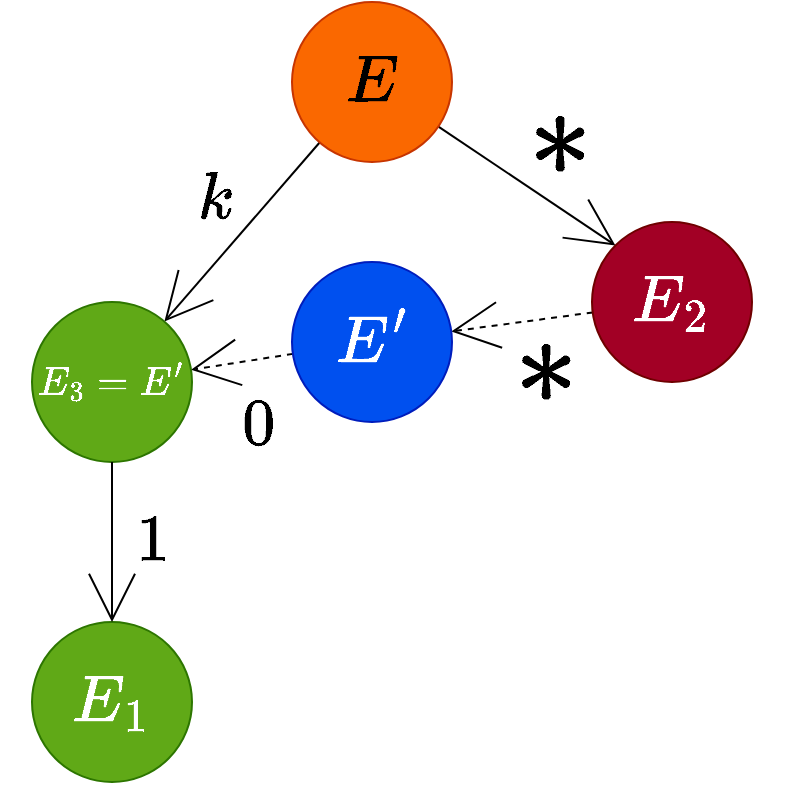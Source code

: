 <mxfile version="20.3.0" type="device"><diagram id="jQioMgZ77aRWDrUcnonD" name="Page-1"><mxGraphModel dx="2067" dy="1239" grid="1" gridSize="10" guides="1" tooltips="1" connect="1" arrows="1" fold="1" page="1" pageScale="1" pageWidth="850" pageHeight="1100" math="1" shadow="0"><root><mxCell id="0"/><mxCell id="1" parent="0"/><mxCell id="2" value="$$k$$" style="rounded=0;orthogonalLoop=1;jettySize=auto;html=1;fontSize=28;endArrow=open;endFill=0;endSize=22;labelBackgroundColor=none;" parent="1" source="4" target="10" edge="1"><mxGeometry x="-0.043" y="-21" relative="1" as="geometry"><mxPoint as="offset"/></mxGeometry></mxCell><mxCell id="3" value="$$*$$" style="edgeStyle=none;orthogonalLoop=1;jettySize=auto;html=1;entryX=0;entryY=0;entryDx=0;entryDy=0;fontSize=54;endArrow=open;endFill=0;endSize=22;labelBackgroundColor=none;" parent="1" source="4" target="8" edge="1"><mxGeometry x="0.009" y="29" relative="1" as="geometry"><mxPoint as="offset"/></mxGeometry></mxCell><mxCell id="4" value="$$E$$" style="ellipse;whiteSpace=wrap;html=1;aspect=fixed;fontSize=28;fillColor=#fa6800;strokeColor=#C73500;fontColor=#000000;" parent="1" vertex="1"><mxGeometry x="140" y="20" width="80" height="80" as="geometry"/></mxCell><mxCell id="5" value="$$0$$" style="edgeStyle=none;orthogonalLoop=1;jettySize=auto;html=1;fontSize=28;endArrow=open;endFill=0;endSize=22;dashed=1;labelBackgroundColor=none;" parent="1" source="9" target="10" edge="1"><mxGeometry x="-0.103" y="33" relative="1" as="geometry"><mxPoint as="offset"/></mxGeometry></mxCell><mxCell id="6" value="$$E_1$$" style="ellipse;whiteSpace=wrap;html=1;aspect=fixed;fontSize=28;fillColor=#60a917;strokeColor=#2D7600;fontColor=#ffffff;" parent="1" vertex="1"><mxGeometry x="10" y="330" width="80" height="80" as="geometry"/></mxCell><mxCell id="7" value="$$*$$" style="edgeStyle=none;orthogonalLoop=1;jettySize=auto;html=1;fontSize=54;endArrow=open;endFill=0;endSize=22;dashed=1;labelBackgroundColor=none;" parent="1" source="8" target="9" edge="1"><mxGeometry x="-0.245" y="23" relative="1" as="geometry"><mxPoint as="offset"/></mxGeometry></mxCell><mxCell id="8" value="$$E_2$$" style="ellipse;whiteSpace=wrap;html=1;aspect=fixed;fontSize=28;fillColor=#a20025;strokeColor=#6F0000;fontColor=#ffffff;" parent="1" vertex="1"><mxGeometry x="290" y="130" width="80" height="80" as="geometry"/></mxCell><mxCell id="9" value="$$E'$$" style="ellipse;whiteSpace=wrap;html=1;aspect=fixed;fontSize=28;fillColor=#0050ef;strokeColor=#001DBC;fontColor=#ffffff;" parent="1" vertex="1"><mxGeometry x="140" y="150" width="80" height="80" as="geometry"/></mxCell><mxCell id="10" value="&lt;font style=&quot;font-size: 17px;&quot;&gt;$$E_3=E'$$&lt;/font&gt;" style="ellipse;whiteSpace=wrap;html=1;aspect=fixed;fontSize=17;fillColor=#60a917;strokeColor=#2D7600;fontColor=#ffffff;" parent="1" vertex="1"><mxGeometry x="10" y="170" width="80" height="80" as="geometry"/></mxCell><mxCell id="12" value="$$1$$" style="rounded=0;orthogonalLoop=1;jettySize=auto;html=1;exitX=0.5;exitY=1;exitDx=0;exitDy=0;entryX=0.5;entryY=0;entryDx=0;entryDy=0;fontSize=28;endArrow=open;endFill=0;endSize=22;labelBackgroundColor=none;" parent="1" source="10" target="6" edge="1"><mxGeometry y="20" relative="1" as="geometry"><mxPoint x="139.996" y="226.564" as="sourcePoint"/><mxPoint x="26.564" y="199.996" as="targetPoint"/><mxPoint as="offset"/></mxGeometry></mxCell></root></mxGraphModel></diagram></mxfile>